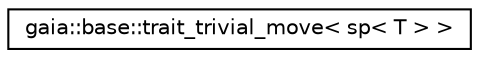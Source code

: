 digraph G
{
  edge [fontname="Helvetica",fontsize="10",labelfontname="Helvetica",labelfontsize="10"];
  node [fontname="Helvetica",fontsize="10",shape=record];
  rankdir=LR;
  Node1 [label="gaia::base::trait_trivial_move\< sp\< T \> \>",height=0.2,width=0.4,color="black", fillcolor="white", style="filled",URL="$d7/dd9/structgaia_1_1base_1_1trait__trivial__move_3_01sp_3_01_t_01_4_01_4.html"];
}
